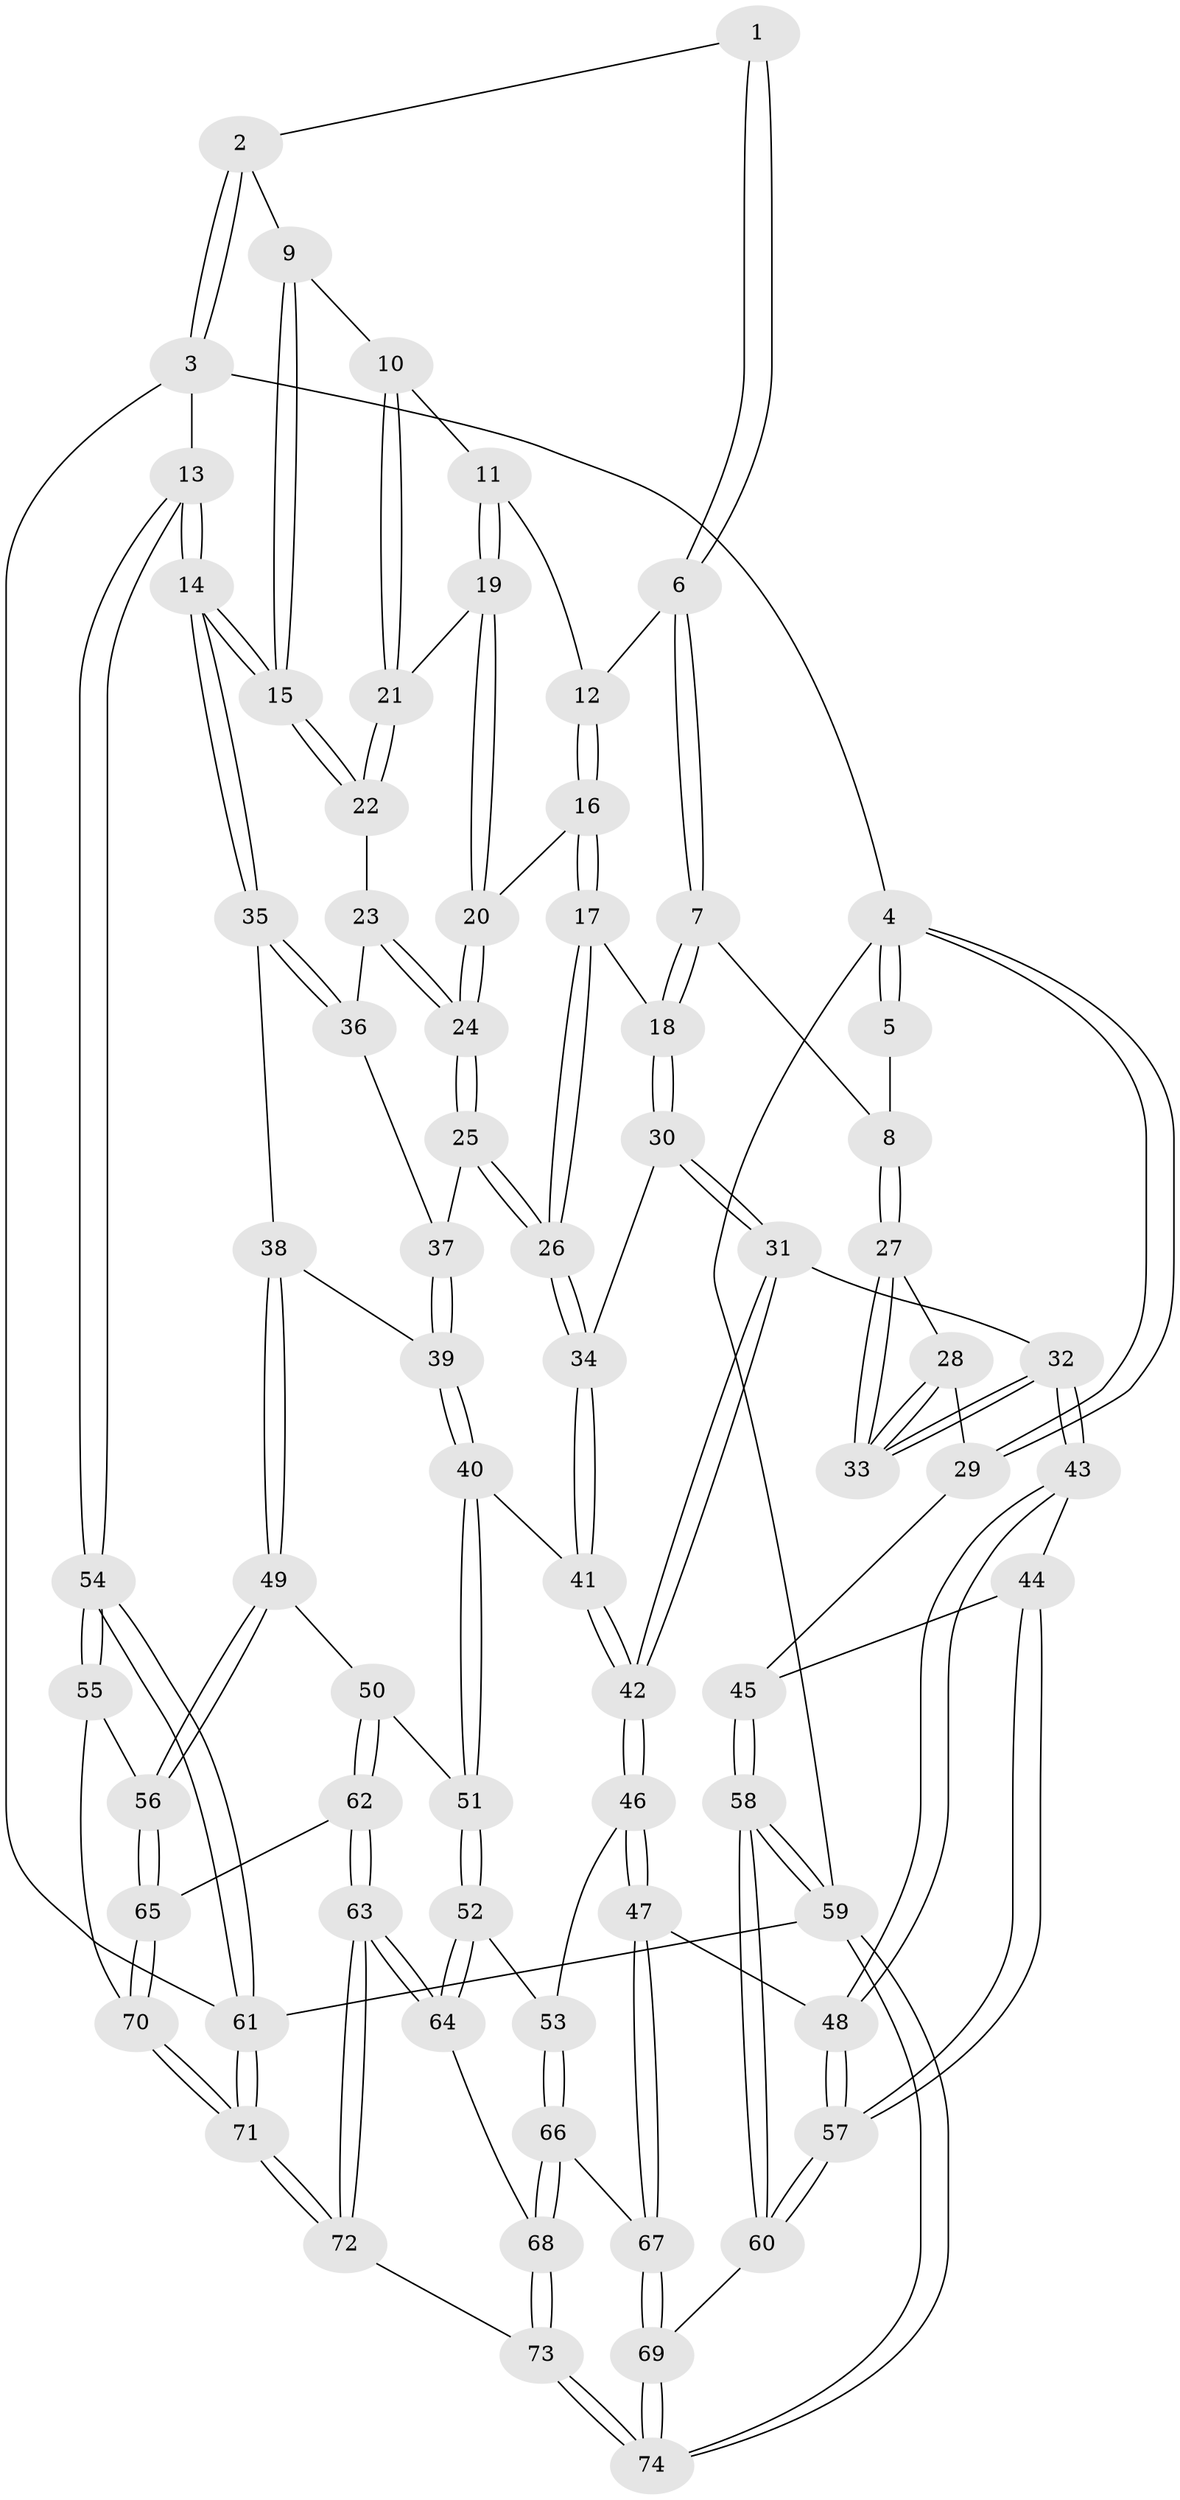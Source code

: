 // coarse degree distribution, {2: 0.13513513513513514, 3: 0.5675675675675675, 5: 0.08108108108108109, 4: 0.16216216216216217, 6: 0.05405405405405406}
// Generated by graph-tools (version 1.1) at 2025/54/03/04/25 22:54:17]
// undirected, 74 vertices, 182 edges
graph export_dot {
  node [color=gray90,style=filled];
  1 [pos="+0.6341773203162815+0"];
  2 [pos="+0.8739744159134961+0"];
  3 [pos="+1+0"];
  4 [pos="+0+0"];
  5 [pos="+0.2785209673903943+0"];
  6 [pos="+0.5943706371419898+0.03042644328047476"];
  7 [pos="+0.4127732149394675+0.051285448549107236"];
  8 [pos="+0.33268664310344415+0.017809474280588163"];
  9 [pos="+0.8228326014180906+0"];
  10 [pos="+0.7928220296851555+0.0383940267844053"];
  11 [pos="+0.6351651907351004+0.03775764111468491"];
  12 [pos="+0.5948307954960954+0.03209335543670162"];
  13 [pos="+1+0.29770761559137415"];
  14 [pos="+1+0.29984065328694187"];
  15 [pos="+0.9646598107068575+0.2161316531095965"];
  16 [pos="+0.6006341665659705+0.08460709931466796"];
  17 [pos="+0.5637002060565318+0.14386061179265835"];
  18 [pos="+0.5197793715463381+0.14234750415570552"];
  19 [pos="+0.7754917779258761+0.08342131843576463"];
  20 [pos="+0.7193211435267266+0.12124137258101739"];
  21 [pos="+0.7829085137895516+0.07900016401306342"];
  22 [pos="+0.8352301287201874+0.15445464329985173"];
  23 [pos="+0.8048545272389847+0.1968341650513794"];
  24 [pos="+0.6747863855035344+0.25592990171157887"];
  25 [pos="+0.6641882483090645+0.27305035507584"];
  26 [pos="+0.6347395690242262+0.2877928769421891"];
  27 [pos="+0.30765562140282915+0.10231753476832776"];
  28 [pos="+0.02961552328140379+0.12548928121857436"];
  29 [pos="+0+0.09766650491013369"];
  30 [pos="+0.4391349607143527+0.23977430979955583"];
  31 [pos="+0.32393739166470953+0.26940774995734124"];
  32 [pos="+0.30975244007730024+0.2672003276957571"];
  33 [pos="+0.30935754605269383+0.26498605218818216"];
  34 [pos="+0.6294714625370292+0.29595280738978297"];
  35 [pos="+0.9944853844468978+0.33852970702867746"];
  36 [pos="+0.8059799442296312+0.28600890202889795"];
  37 [pos="+0.7471053504993364+0.2935725515831167"];
  38 [pos="+0.9258172626319481+0.38580765462274347"];
  39 [pos="+0.8091977268814383+0.42506547149978957"];
  40 [pos="+0.7887063196286659+0.43983881843117384"];
  41 [pos="+0.6107110933066383+0.3832662716414369"];
  42 [pos="+0.5642008292549873+0.442589604175271"];
  43 [pos="+0.28861636962739473+0.29567502448134103"];
  44 [pos="+0.04414521531863222+0.363112529707159"];
  45 [pos="+0+0.3220021853990126"];
  46 [pos="+0.5455400017424059+0.5279979979115268"];
  47 [pos="+0.3717547403229576+0.5786708609966214"];
  48 [pos="+0.32575424252278584+0.5696232406928653"];
  49 [pos="+0.8550727410113993+0.607457254187595"];
  50 [pos="+0.8229362463352445+0.6044853605877777"];
  51 [pos="+0.7713727784998696+0.5760725715895977"];
  52 [pos="+0.6354750929872641+0.5991882347891284"];
  53 [pos="+0.5746466231326176+0.558219039934522"];
  54 [pos="+1+0.6332205045366062"];
  55 [pos="+1+0.6603803442789233"];
  56 [pos="+0.9310547358689646+0.6436003424232921"];
  57 [pos="+0.20021265487257364+0.6301496120073946"];
  58 [pos="+0+1"];
  59 [pos="+0+1"];
  60 [pos="+0.11301500227746654+0.7623558698802673"];
  61 [pos="+1+1"];
  62 [pos="+0.7603719206515559+0.780963614358126"];
  63 [pos="+0.7019261341405627+0.7947074863674333"];
  64 [pos="+0.6623416022022585+0.7597659936487838"];
  65 [pos="+0.8144590800286668+0.7937061790682735"];
  66 [pos="+0.49500603928948284+0.7925032080036692"];
  67 [pos="+0.4432176496661577+0.7877596228704563"];
  68 [pos="+0.5178666012900311+0.803255716161339"];
  69 [pos="+0.3985812194543135+0.8276402114217555"];
  70 [pos="+0.8761894898310177+0.8450360818256795"];
  71 [pos="+0.9740804733173574+1"];
  72 [pos="+0.675920612478897+1"];
  73 [pos="+0.5913114364808469+1"];
  74 [pos="+0.3824578211898368+1"];
  1 -- 2;
  1 -- 6;
  1 -- 6;
  2 -- 3;
  2 -- 3;
  2 -- 9;
  3 -- 4;
  3 -- 13;
  3 -- 61;
  4 -- 5;
  4 -- 5;
  4 -- 29;
  4 -- 29;
  4 -- 59;
  5 -- 8;
  6 -- 7;
  6 -- 7;
  6 -- 12;
  7 -- 8;
  7 -- 18;
  7 -- 18;
  8 -- 27;
  8 -- 27;
  9 -- 10;
  9 -- 15;
  9 -- 15;
  10 -- 11;
  10 -- 21;
  10 -- 21;
  11 -- 12;
  11 -- 19;
  11 -- 19;
  12 -- 16;
  12 -- 16;
  13 -- 14;
  13 -- 14;
  13 -- 54;
  13 -- 54;
  14 -- 15;
  14 -- 15;
  14 -- 35;
  14 -- 35;
  15 -- 22;
  15 -- 22;
  16 -- 17;
  16 -- 17;
  16 -- 20;
  17 -- 18;
  17 -- 26;
  17 -- 26;
  18 -- 30;
  18 -- 30;
  19 -- 20;
  19 -- 20;
  19 -- 21;
  20 -- 24;
  20 -- 24;
  21 -- 22;
  21 -- 22;
  22 -- 23;
  23 -- 24;
  23 -- 24;
  23 -- 36;
  24 -- 25;
  24 -- 25;
  25 -- 26;
  25 -- 26;
  25 -- 37;
  26 -- 34;
  26 -- 34;
  27 -- 28;
  27 -- 33;
  27 -- 33;
  28 -- 29;
  28 -- 33;
  28 -- 33;
  29 -- 45;
  30 -- 31;
  30 -- 31;
  30 -- 34;
  31 -- 32;
  31 -- 42;
  31 -- 42;
  32 -- 33;
  32 -- 33;
  32 -- 43;
  32 -- 43;
  34 -- 41;
  34 -- 41;
  35 -- 36;
  35 -- 36;
  35 -- 38;
  36 -- 37;
  37 -- 39;
  37 -- 39;
  38 -- 39;
  38 -- 49;
  38 -- 49;
  39 -- 40;
  39 -- 40;
  40 -- 41;
  40 -- 51;
  40 -- 51;
  41 -- 42;
  41 -- 42;
  42 -- 46;
  42 -- 46;
  43 -- 44;
  43 -- 48;
  43 -- 48;
  44 -- 45;
  44 -- 57;
  44 -- 57;
  45 -- 58;
  45 -- 58;
  46 -- 47;
  46 -- 47;
  46 -- 53;
  47 -- 48;
  47 -- 67;
  47 -- 67;
  48 -- 57;
  48 -- 57;
  49 -- 50;
  49 -- 56;
  49 -- 56;
  50 -- 51;
  50 -- 62;
  50 -- 62;
  51 -- 52;
  51 -- 52;
  52 -- 53;
  52 -- 64;
  52 -- 64;
  53 -- 66;
  53 -- 66;
  54 -- 55;
  54 -- 55;
  54 -- 61;
  54 -- 61;
  55 -- 56;
  55 -- 70;
  56 -- 65;
  56 -- 65;
  57 -- 60;
  57 -- 60;
  58 -- 59;
  58 -- 59;
  58 -- 60;
  58 -- 60;
  59 -- 74;
  59 -- 74;
  59 -- 61;
  60 -- 69;
  61 -- 71;
  61 -- 71;
  62 -- 63;
  62 -- 63;
  62 -- 65;
  63 -- 64;
  63 -- 64;
  63 -- 72;
  63 -- 72;
  64 -- 68;
  65 -- 70;
  65 -- 70;
  66 -- 67;
  66 -- 68;
  66 -- 68;
  67 -- 69;
  67 -- 69;
  68 -- 73;
  68 -- 73;
  69 -- 74;
  69 -- 74;
  70 -- 71;
  70 -- 71;
  71 -- 72;
  71 -- 72;
  72 -- 73;
  73 -- 74;
  73 -- 74;
}
